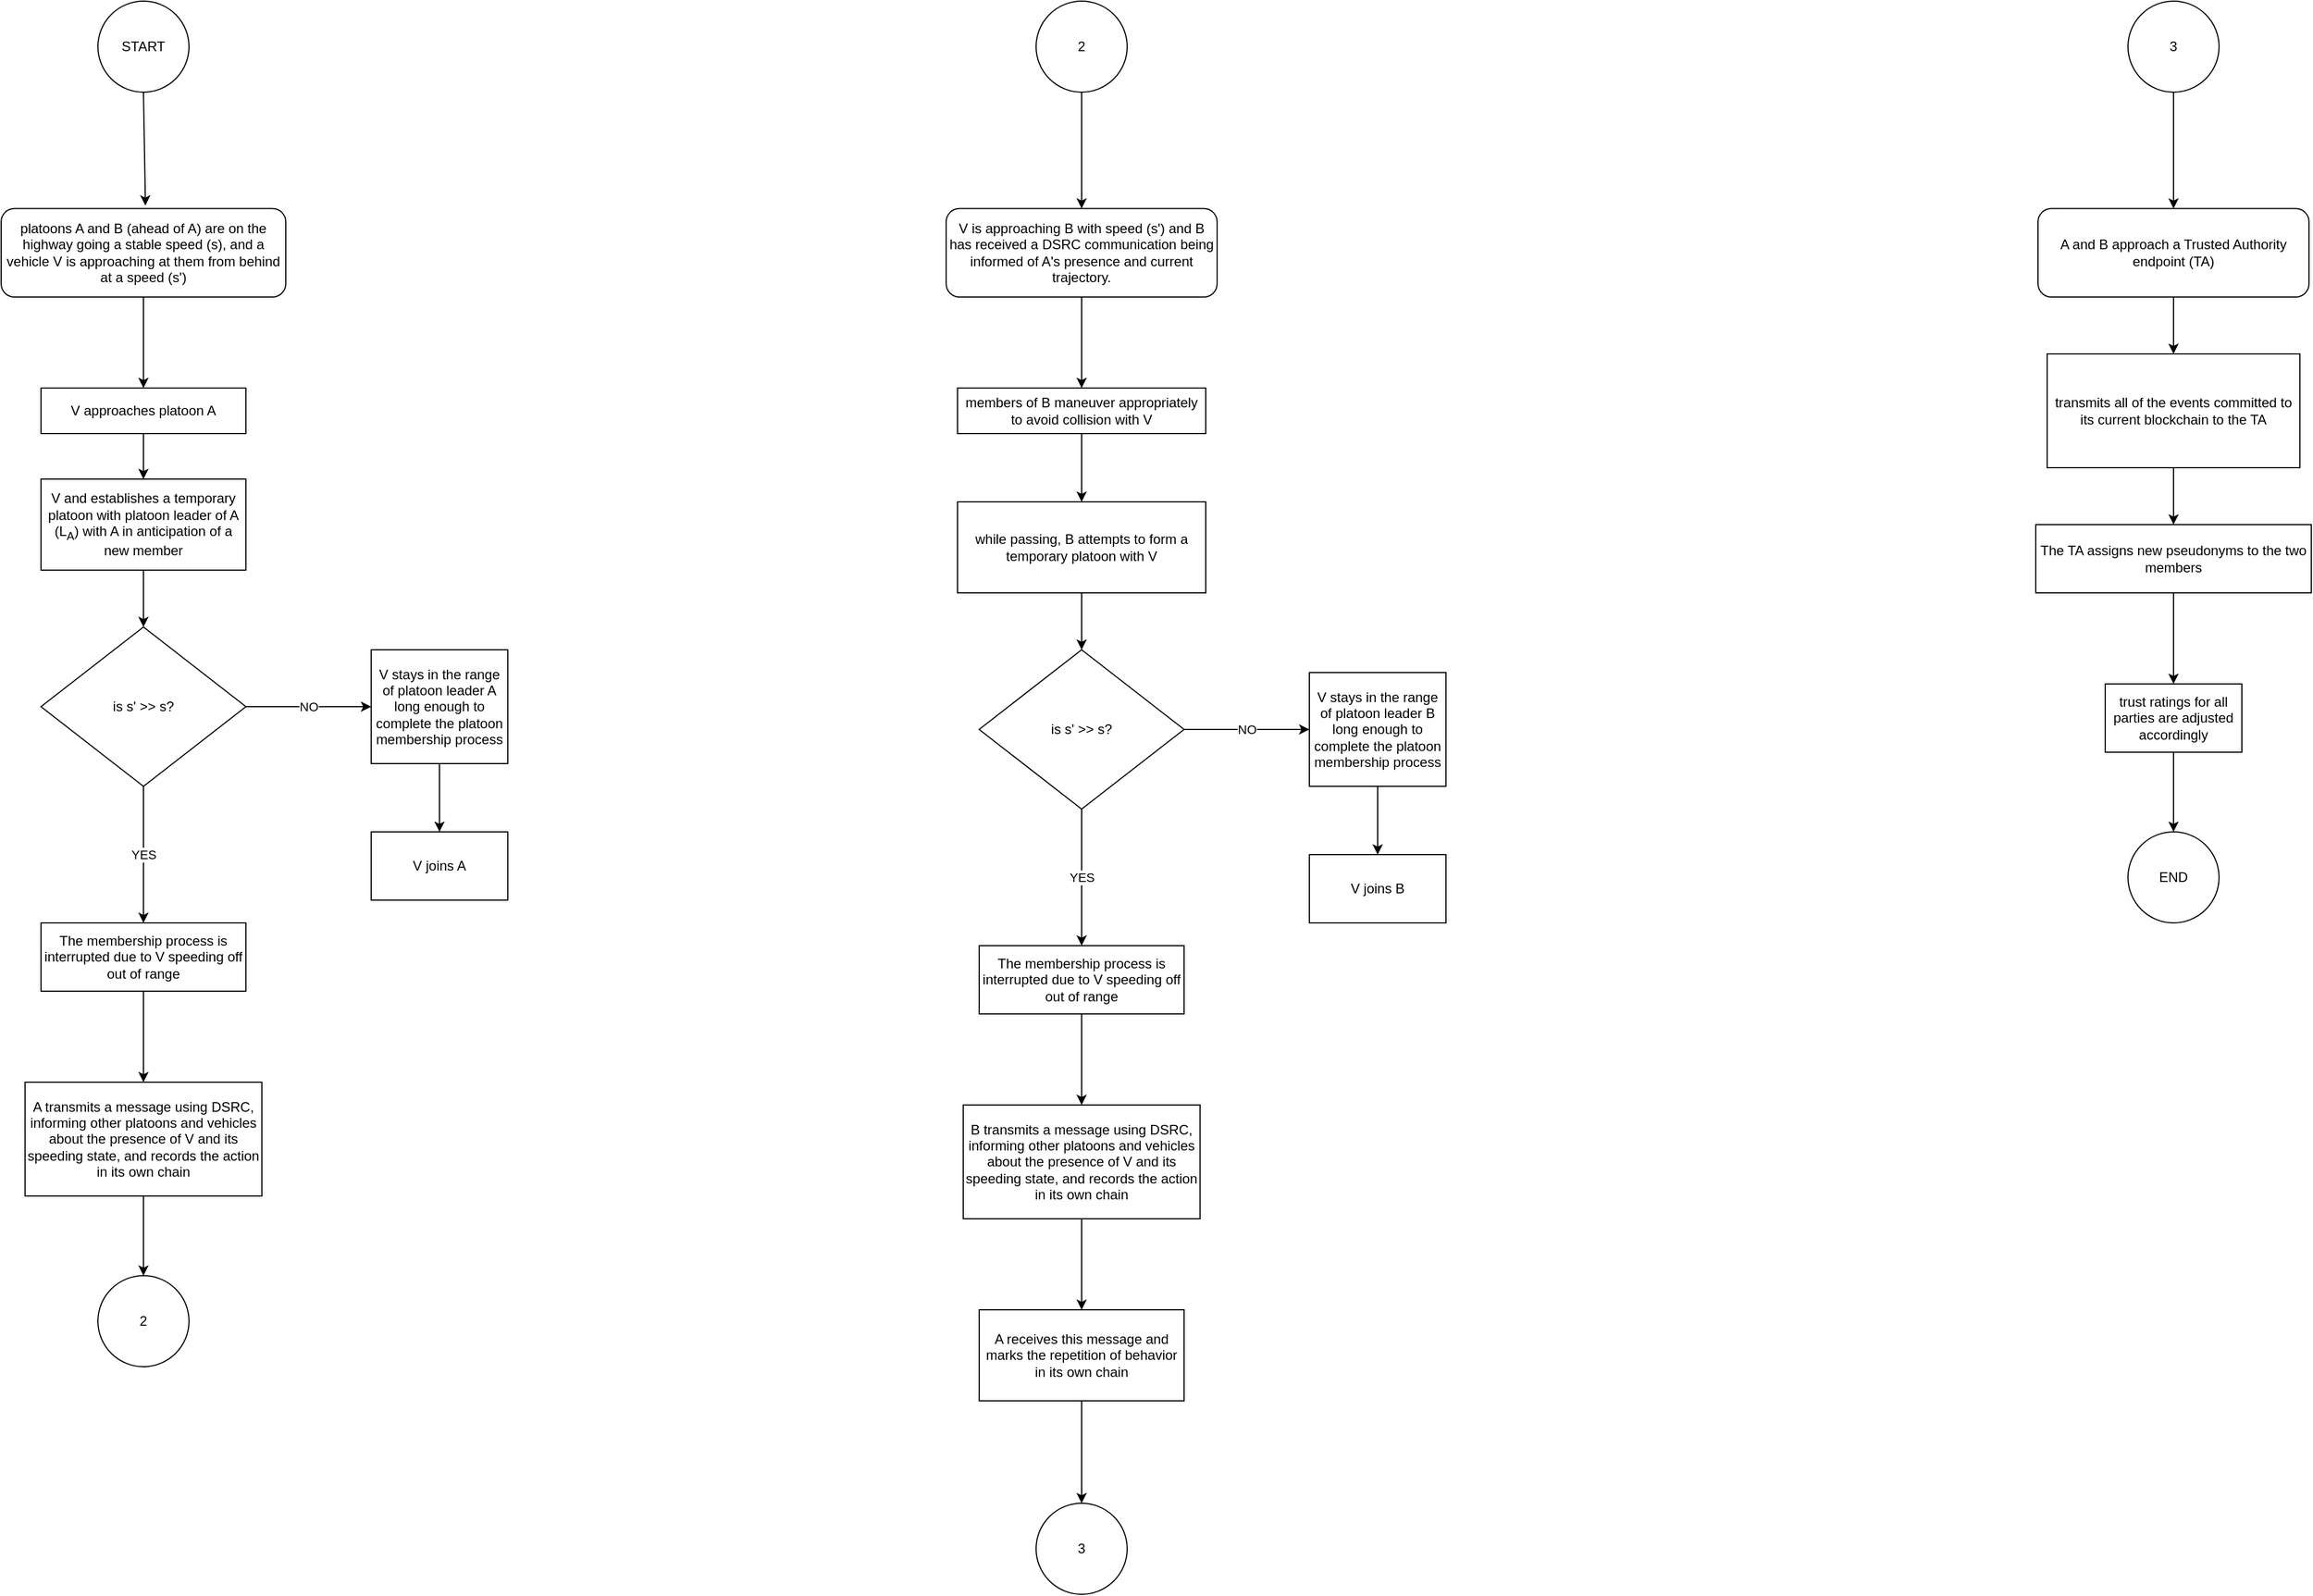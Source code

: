 <mxfile version="23.0.2" type="device">
  <diagram id="C5RBs43oDa-KdzZeNtuy" name="Page-1">
    <mxGraphModel dx="3185" dy="2942" grid="1" gridSize="10" guides="1" tooltips="1" connect="1" arrows="1" fold="1" page="1" pageScale="1" pageWidth="827" pageHeight="1169" math="0" shadow="0">
      <root>
        <mxCell id="WIyWlLk6GJQsqaUBKTNV-0" />
        <mxCell id="WIyWlLk6GJQsqaUBKTNV-1" parent="WIyWlLk6GJQsqaUBKTNV-0" />
        <mxCell id="mTWh2Is8anzTjaVcfyPL-7" value="" style="edgeStyle=orthogonalEdgeStyle;rounded=0;orthogonalLoop=1;jettySize=auto;html=1;entryX=0.5;entryY=0;entryDx=0;entryDy=0;" edge="1" parent="WIyWlLk6GJQsqaUBKTNV-1" source="WIyWlLk6GJQsqaUBKTNV-3" target="mTWh2Is8anzTjaVcfyPL-8">
          <mxGeometry relative="1" as="geometry">
            <mxPoint x="316" y="-157.73" as="targetPoint" />
          </mxGeometry>
        </mxCell>
        <mxCell id="WIyWlLk6GJQsqaUBKTNV-3" value="platoons A and B (ahead of A) are on the highway going a stable speed (s), and a vehicle V is approaching at them from behind at a speed (s&#39;) " style="rounded=1;whiteSpace=wrap;html=1;fontSize=12;glass=0;strokeWidth=1;shadow=0;" parent="WIyWlLk6GJQsqaUBKTNV-1" vertex="1">
          <mxGeometry x="191" y="-327.73" width="250" height="77.73" as="geometry" />
        </mxCell>
        <mxCell id="mTWh2Is8anzTjaVcfyPL-10" value="" style="edgeStyle=orthogonalEdgeStyle;rounded=0;orthogonalLoop=1;jettySize=auto;html=1;" edge="1" parent="WIyWlLk6GJQsqaUBKTNV-1" source="mTWh2Is8anzTjaVcfyPL-8" target="mTWh2Is8anzTjaVcfyPL-9">
          <mxGeometry relative="1" as="geometry" />
        </mxCell>
        <mxCell id="mTWh2Is8anzTjaVcfyPL-8" value="V approaches platoon A" style="rounded=0;whiteSpace=wrap;html=1;" vertex="1" parent="WIyWlLk6GJQsqaUBKTNV-1">
          <mxGeometry x="226" y="-170" width="180" height="40" as="geometry" />
        </mxCell>
        <mxCell id="mTWh2Is8anzTjaVcfyPL-9" value="V and establishes a temporary platoon with platoon leader of A (L&lt;sub&gt;A&lt;/sub&gt;) with A in anticipation of a new member " style="whiteSpace=wrap;html=1;rounded=0;" vertex="1" parent="WIyWlLk6GJQsqaUBKTNV-1">
          <mxGeometry x="226" y="-90" width="180" height="80" as="geometry" />
        </mxCell>
        <mxCell id="mTWh2Is8anzTjaVcfyPL-15" value="" style="edgeStyle=orthogonalEdgeStyle;rounded=0;orthogonalLoop=1;jettySize=auto;html=1;" edge="1" parent="WIyWlLk6GJQsqaUBKTNV-1" source="mTWh2Is8anzTjaVcfyPL-11" target="mTWh2Is8anzTjaVcfyPL-14">
          <mxGeometry relative="1" as="geometry" />
        </mxCell>
        <mxCell id="mTWh2Is8anzTjaVcfyPL-11" value="V and establishes a temporary platoon with platoon leader of A (L&lt;sub&gt;A&lt;/sub&gt;) with A in anticipation of a new member " style="whiteSpace=wrap;html=1;rounded=0;" vertex="1" parent="WIyWlLk6GJQsqaUBKTNV-1">
          <mxGeometry x="226" y="-90" width="180" height="80" as="geometry" />
        </mxCell>
        <object label="NO" text="text1" id="mTWh2Is8anzTjaVcfyPL-21">
          <mxCell style="edgeStyle=orthogonalEdgeStyle;rounded=0;orthogonalLoop=1;jettySize=auto;html=1;" edge="1" parent="WIyWlLk6GJQsqaUBKTNV-1" source="mTWh2Is8anzTjaVcfyPL-14" target="mTWh2Is8anzTjaVcfyPL-20">
            <mxGeometry relative="1" as="geometry" />
          </mxCell>
        </object>
        <mxCell id="mTWh2Is8anzTjaVcfyPL-23" value="YES" style="edgeStyle=orthogonalEdgeStyle;rounded=0;orthogonalLoop=1;jettySize=auto;html=1;" edge="1" parent="WIyWlLk6GJQsqaUBKTNV-1" source="mTWh2Is8anzTjaVcfyPL-14" target="mTWh2Is8anzTjaVcfyPL-22">
          <mxGeometry relative="1" as="geometry" />
        </mxCell>
        <mxCell id="mTWh2Is8anzTjaVcfyPL-14" value="is s&#39; &amp;gt;&amp;gt; s?" style="rhombus;whiteSpace=wrap;html=1;rounded=0;" vertex="1" parent="WIyWlLk6GJQsqaUBKTNV-1">
          <mxGeometry x="226" y="40" width="180" height="140" as="geometry" />
        </mxCell>
        <mxCell id="mTWh2Is8anzTjaVcfyPL-25" value="" style="edgeStyle=orthogonalEdgeStyle;rounded=0;orthogonalLoop=1;jettySize=auto;html=1;" edge="1" parent="WIyWlLk6GJQsqaUBKTNV-1" source="mTWh2Is8anzTjaVcfyPL-20" target="mTWh2Is8anzTjaVcfyPL-24">
          <mxGeometry relative="1" as="geometry" />
        </mxCell>
        <mxCell id="mTWh2Is8anzTjaVcfyPL-20" value="V stays in the range of platoon leader A long enough to complete the platoon membership process" style="whiteSpace=wrap;html=1;rounded=0;" vertex="1" parent="WIyWlLk6GJQsqaUBKTNV-1">
          <mxGeometry x="516" y="60" width="120" height="100" as="geometry" />
        </mxCell>
        <mxCell id="mTWh2Is8anzTjaVcfyPL-27" value="" style="edgeStyle=orthogonalEdgeStyle;rounded=0;orthogonalLoop=1;jettySize=auto;html=1;" edge="1" parent="WIyWlLk6GJQsqaUBKTNV-1" source="mTWh2Is8anzTjaVcfyPL-22" target="mTWh2Is8anzTjaVcfyPL-26">
          <mxGeometry relative="1" as="geometry" />
        </mxCell>
        <mxCell id="mTWh2Is8anzTjaVcfyPL-22" value="The membership process is interrupted due to V speeding off out of range " style="whiteSpace=wrap;html=1;rounded=0;perimeterSpacing=0;gradientColor=none;" vertex="1" parent="WIyWlLk6GJQsqaUBKTNV-1">
          <mxGeometry x="226" y="300" width="180" height="60" as="geometry" />
        </mxCell>
        <mxCell id="mTWh2Is8anzTjaVcfyPL-24" value="V joins A" style="whiteSpace=wrap;html=1;rounded=0;" vertex="1" parent="WIyWlLk6GJQsqaUBKTNV-1">
          <mxGeometry x="516" y="220" width="120" height="60" as="geometry" />
        </mxCell>
        <mxCell id="mTWh2Is8anzTjaVcfyPL-29" value="" style="edgeStyle=orthogonalEdgeStyle;rounded=0;orthogonalLoop=1;jettySize=auto;html=1;" edge="1" parent="WIyWlLk6GJQsqaUBKTNV-1" source="mTWh2Is8anzTjaVcfyPL-26" target="mTWh2Is8anzTjaVcfyPL-28">
          <mxGeometry relative="1" as="geometry" />
        </mxCell>
        <mxCell id="mTWh2Is8anzTjaVcfyPL-26" value="A transmits a message using DSRC, informing other platoons and vehicles about the presence of V and its speeding state, and records the action in its own chain" style="whiteSpace=wrap;html=1;rounded=0;" vertex="1" parent="WIyWlLk6GJQsqaUBKTNV-1">
          <mxGeometry x="212" y="440" width="208" height="100" as="geometry" />
        </mxCell>
        <mxCell id="mTWh2Is8anzTjaVcfyPL-28" value="2" style="ellipse;whiteSpace=wrap;html=1;rounded=0;" vertex="1" parent="WIyWlLk6GJQsqaUBKTNV-1">
          <mxGeometry x="276" y="610" width="80" height="80" as="geometry" />
        </mxCell>
        <mxCell id="mTWh2Is8anzTjaVcfyPL-30" value="START" style="ellipse;whiteSpace=wrap;html=1;aspect=fixed;" vertex="1" parent="WIyWlLk6GJQsqaUBKTNV-1">
          <mxGeometry x="276" y="-510" width="80" height="80" as="geometry" />
        </mxCell>
        <mxCell id="mTWh2Is8anzTjaVcfyPL-31" value="" style="endArrow=classic;html=1;rounded=0;exitX=0.5;exitY=1;exitDx=0;exitDy=0;entryX=0.507;entryY=-0.034;entryDx=0;entryDy=0;entryPerimeter=0;" edge="1" parent="WIyWlLk6GJQsqaUBKTNV-1" source="mTWh2Is8anzTjaVcfyPL-30" target="WIyWlLk6GJQsqaUBKTNV-3">
          <mxGeometry width="50" height="50" relative="1" as="geometry">
            <mxPoint x="326" y="-310" as="sourcePoint" />
            <mxPoint x="376" y="-360" as="targetPoint" />
          </mxGeometry>
        </mxCell>
        <mxCell id="mTWh2Is8anzTjaVcfyPL-32" value="2" style="ellipse;whiteSpace=wrap;html=1;aspect=fixed;" vertex="1" parent="WIyWlLk6GJQsqaUBKTNV-1">
          <mxGeometry x="1100" y="-510" width="80" height="80" as="geometry" />
        </mxCell>
        <mxCell id="mTWh2Is8anzTjaVcfyPL-33" value="V is approaching B with speed (s&#39;) and B has received a DSRC communication being informed of A&#39;s presence and current trajectory." style="rounded=1;whiteSpace=wrap;html=1;" vertex="1" parent="WIyWlLk6GJQsqaUBKTNV-1">
          <mxGeometry x="1021" y="-327.72" width="238" height="77.72" as="geometry" />
        </mxCell>
        <mxCell id="mTWh2Is8anzTjaVcfyPL-34" value="" style="endArrow=classic;html=1;rounded=0;exitX=0.5;exitY=1;exitDx=0;exitDy=0;" edge="1" parent="WIyWlLk6GJQsqaUBKTNV-1" target="mTWh2Is8anzTjaVcfyPL-33">
          <mxGeometry width="50" height="50" relative="1" as="geometry">
            <mxPoint x="1140" y="-430" as="sourcePoint" />
            <mxPoint x="1139" y="-320" as="targetPoint" />
          </mxGeometry>
        </mxCell>
        <mxCell id="mTWh2Is8anzTjaVcfyPL-43" value="" style="edgeStyle=orthogonalEdgeStyle;rounded=0;orthogonalLoop=1;jettySize=auto;html=1;" edge="1" parent="WIyWlLk6GJQsqaUBKTNV-1" source="mTWh2Is8anzTjaVcfyPL-40" target="mTWh2Is8anzTjaVcfyPL-42">
          <mxGeometry relative="1" as="geometry" />
        </mxCell>
        <mxCell id="mTWh2Is8anzTjaVcfyPL-40" value="members of B maneuver appropriately to avoid collision with V" style="rounded=0;whiteSpace=wrap;html=1;" vertex="1" parent="WIyWlLk6GJQsqaUBKTNV-1">
          <mxGeometry x="1031" y="-170" width="218" height="40" as="geometry" />
        </mxCell>
        <mxCell id="mTWh2Is8anzTjaVcfyPL-41" value="" style="endArrow=classic;html=1;rounded=0;exitX=0.5;exitY=1;exitDx=0;exitDy=0;entryX=0.5;entryY=0;entryDx=0;entryDy=0;" edge="1" parent="WIyWlLk6GJQsqaUBKTNV-1" source="mTWh2Is8anzTjaVcfyPL-33" target="mTWh2Is8anzTjaVcfyPL-40">
          <mxGeometry width="50" height="50" relative="1" as="geometry">
            <mxPoint x="1059" y="-170" as="sourcePoint" />
            <mxPoint x="1109" y="-220" as="targetPoint" />
          </mxGeometry>
        </mxCell>
        <mxCell id="mTWh2Is8anzTjaVcfyPL-42" value="while passing, B attempts to form a temporary platoon with V" style="whiteSpace=wrap;html=1;rounded=0;" vertex="1" parent="WIyWlLk6GJQsqaUBKTNV-1">
          <mxGeometry x="1031" y="-70" width="218" height="80" as="geometry" />
        </mxCell>
        <object label="NO" text="text1" id="mTWh2Is8anzTjaVcfyPL-45">
          <mxCell style="edgeStyle=orthogonalEdgeStyle;rounded=0;orthogonalLoop=1;jettySize=auto;html=1;" edge="1" source="mTWh2Is8anzTjaVcfyPL-47" target="mTWh2Is8anzTjaVcfyPL-49" parent="WIyWlLk6GJQsqaUBKTNV-1">
            <mxGeometry relative="1" as="geometry" />
          </mxCell>
        </object>
        <mxCell id="mTWh2Is8anzTjaVcfyPL-46" value="YES" style="edgeStyle=orthogonalEdgeStyle;rounded=0;orthogonalLoop=1;jettySize=auto;html=1;" edge="1" source="mTWh2Is8anzTjaVcfyPL-47" target="mTWh2Is8anzTjaVcfyPL-51" parent="WIyWlLk6GJQsqaUBKTNV-1">
          <mxGeometry relative="1" as="geometry" />
        </mxCell>
        <mxCell id="mTWh2Is8anzTjaVcfyPL-47" value="is s&#39; &amp;gt;&amp;gt; s?" style="rhombus;whiteSpace=wrap;html=1;rounded=0;" vertex="1" parent="WIyWlLk6GJQsqaUBKTNV-1">
          <mxGeometry x="1050" y="60" width="180" height="140" as="geometry" />
        </mxCell>
        <mxCell id="mTWh2Is8anzTjaVcfyPL-48" value="" style="edgeStyle=orthogonalEdgeStyle;rounded=0;orthogonalLoop=1;jettySize=auto;html=1;" edge="1" source="mTWh2Is8anzTjaVcfyPL-49" target="mTWh2Is8anzTjaVcfyPL-52" parent="WIyWlLk6GJQsqaUBKTNV-1">
          <mxGeometry relative="1" as="geometry" />
        </mxCell>
        <mxCell id="mTWh2Is8anzTjaVcfyPL-49" value="V stays in the range of platoon leader B long enough to complete the platoon membership process" style="whiteSpace=wrap;html=1;rounded=0;" vertex="1" parent="WIyWlLk6GJQsqaUBKTNV-1">
          <mxGeometry x="1340" y="80" width="120" height="100" as="geometry" />
        </mxCell>
        <mxCell id="mTWh2Is8anzTjaVcfyPL-50" value="" style="edgeStyle=orthogonalEdgeStyle;rounded=0;orthogonalLoop=1;jettySize=auto;html=1;" edge="1" source="mTWh2Is8anzTjaVcfyPL-51" target="mTWh2Is8anzTjaVcfyPL-54" parent="WIyWlLk6GJQsqaUBKTNV-1">
          <mxGeometry relative="1" as="geometry" />
        </mxCell>
        <mxCell id="mTWh2Is8anzTjaVcfyPL-51" value="The membership process is interrupted due to V speeding off out of range " style="whiteSpace=wrap;html=1;rounded=0;perimeterSpacing=0;gradientColor=none;" vertex="1" parent="WIyWlLk6GJQsqaUBKTNV-1">
          <mxGeometry x="1050" y="320" width="180" height="60" as="geometry" />
        </mxCell>
        <mxCell id="mTWh2Is8anzTjaVcfyPL-52" value="V joins B" style="whiteSpace=wrap;html=1;rounded=0;" vertex="1" parent="WIyWlLk6GJQsqaUBKTNV-1">
          <mxGeometry x="1340" y="240" width="120" height="60" as="geometry" />
        </mxCell>
        <mxCell id="mTWh2Is8anzTjaVcfyPL-53" value="" style="edgeStyle=orthogonalEdgeStyle;rounded=0;orthogonalLoop=1;jettySize=auto;html=1;entryX=0.5;entryY=0;entryDx=0;entryDy=0;" edge="1" source="mTWh2Is8anzTjaVcfyPL-54" target="mTWh2Is8anzTjaVcfyPL-65" parent="WIyWlLk6GJQsqaUBKTNV-1">
          <mxGeometry relative="1" as="geometry">
            <mxPoint x="1140" y="620" as="targetPoint" />
          </mxGeometry>
        </mxCell>
        <mxCell id="mTWh2Is8anzTjaVcfyPL-54" value="B transmits a message using DSRC, informing other platoons and vehicles about the presence of V and its speeding state, and records the action in its own chain" style="whiteSpace=wrap;html=1;rounded=0;" vertex="1" parent="WIyWlLk6GJQsqaUBKTNV-1">
          <mxGeometry x="1036" y="460" width="208" height="100" as="geometry" />
        </mxCell>
        <mxCell id="mTWh2Is8anzTjaVcfyPL-55" value="&lt;div&gt;3&lt;/div&gt;" style="ellipse;whiteSpace=wrap;html=1;rounded=0;" vertex="1" parent="WIyWlLk6GJQsqaUBKTNV-1">
          <mxGeometry x="1100" y="810" width="80" height="80" as="geometry" />
        </mxCell>
        <mxCell id="mTWh2Is8anzTjaVcfyPL-56" value="" style="endArrow=classic;html=1;rounded=0;exitX=0.5;exitY=1;exitDx=0;exitDy=0;entryX=0.5;entryY=0;entryDx=0;entryDy=0;" edge="1" parent="WIyWlLk6GJQsqaUBKTNV-1" source="mTWh2Is8anzTjaVcfyPL-42" target="mTWh2Is8anzTjaVcfyPL-47">
          <mxGeometry width="50" height="50" relative="1" as="geometry">
            <mxPoint x="1136" y="30" as="sourcePoint" />
            <mxPoint x="1186" y="-20" as="targetPoint" />
          </mxGeometry>
        </mxCell>
        <mxCell id="mTWh2Is8anzTjaVcfyPL-57" value="3" style="ellipse;whiteSpace=wrap;html=1;aspect=fixed;" vertex="1" parent="WIyWlLk6GJQsqaUBKTNV-1">
          <mxGeometry x="2059" y="-510" width="80" height="80" as="geometry" />
        </mxCell>
        <mxCell id="mTWh2Is8anzTjaVcfyPL-61" value="" style="edgeStyle=orthogonalEdgeStyle;rounded=0;orthogonalLoop=1;jettySize=auto;html=1;entryX=0.5;entryY=0;entryDx=0;entryDy=0;" edge="1" parent="WIyWlLk6GJQsqaUBKTNV-1" source="mTWh2Is8anzTjaVcfyPL-58" target="mTWh2Is8anzTjaVcfyPL-62">
          <mxGeometry relative="1" as="geometry">
            <mxPoint x="2099" y="-160" as="targetPoint" />
          </mxGeometry>
        </mxCell>
        <mxCell id="mTWh2Is8anzTjaVcfyPL-58" value="A and B approach a Trusted Authority endpoint (TA)" style="rounded=1;whiteSpace=wrap;html=1;" vertex="1" parent="WIyWlLk6GJQsqaUBKTNV-1">
          <mxGeometry x="1980" y="-327.72" width="238" height="77.72" as="geometry" />
        </mxCell>
        <mxCell id="mTWh2Is8anzTjaVcfyPL-59" value="" style="endArrow=classic;html=1;rounded=0;exitX=0.5;exitY=1;exitDx=0;exitDy=0;" edge="1" target="mTWh2Is8anzTjaVcfyPL-58" parent="WIyWlLk6GJQsqaUBKTNV-1">
          <mxGeometry width="50" height="50" relative="1" as="geometry">
            <mxPoint x="2099" y="-430" as="sourcePoint" />
            <mxPoint x="2098" y="-320" as="targetPoint" />
          </mxGeometry>
        </mxCell>
        <mxCell id="mTWh2Is8anzTjaVcfyPL-64" value="" style="edgeStyle=orthogonalEdgeStyle;rounded=0;orthogonalLoop=1;jettySize=auto;html=1;" edge="1" parent="WIyWlLk6GJQsqaUBKTNV-1" source="mTWh2Is8anzTjaVcfyPL-62" target="mTWh2Is8anzTjaVcfyPL-63">
          <mxGeometry relative="1" as="geometry" />
        </mxCell>
        <mxCell id="mTWh2Is8anzTjaVcfyPL-62" value="transmits all of the events committed to its current blockchain to the TA" style="rounded=0;whiteSpace=wrap;html=1;" vertex="1" parent="WIyWlLk6GJQsqaUBKTNV-1">
          <mxGeometry x="1988" y="-200" width="222" height="100" as="geometry" />
        </mxCell>
        <mxCell id="mTWh2Is8anzTjaVcfyPL-68" value="" style="edgeStyle=orthogonalEdgeStyle;rounded=0;orthogonalLoop=1;jettySize=auto;html=1;" edge="1" parent="WIyWlLk6GJQsqaUBKTNV-1" source="mTWh2Is8anzTjaVcfyPL-63" target="mTWh2Is8anzTjaVcfyPL-67">
          <mxGeometry relative="1" as="geometry" />
        </mxCell>
        <mxCell id="mTWh2Is8anzTjaVcfyPL-63" value="The TA assigns new pseudonyms to the two members" style="whiteSpace=wrap;html=1;rounded=0;" vertex="1" parent="WIyWlLk6GJQsqaUBKTNV-1">
          <mxGeometry x="1978" y="-50" width="242" height="60" as="geometry" />
        </mxCell>
        <mxCell id="mTWh2Is8anzTjaVcfyPL-65" value="A receives this message and marks the repetition of behavior in its own chain" style="rounded=0;whiteSpace=wrap;html=1;" vertex="1" parent="WIyWlLk6GJQsqaUBKTNV-1">
          <mxGeometry x="1050" y="640" width="180" height="80" as="geometry" />
        </mxCell>
        <mxCell id="mTWh2Is8anzTjaVcfyPL-66" value="" style="endArrow=classic;html=1;rounded=0;exitX=0.5;exitY=1;exitDx=0;exitDy=0;entryX=0.5;entryY=0;entryDx=0;entryDy=0;" edge="1" parent="WIyWlLk6GJQsqaUBKTNV-1" source="mTWh2Is8anzTjaVcfyPL-65" target="mTWh2Is8anzTjaVcfyPL-55">
          <mxGeometry width="50" height="50" relative="1" as="geometry">
            <mxPoint x="1180" y="810" as="sourcePoint" />
            <mxPoint x="1230" y="760" as="targetPoint" />
          </mxGeometry>
        </mxCell>
        <mxCell id="mTWh2Is8anzTjaVcfyPL-70" value="" style="edgeStyle=orthogonalEdgeStyle;rounded=0;orthogonalLoop=1;jettySize=auto;html=1;" edge="1" parent="WIyWlLk6GJQsqaUBKTNV-1" source="mTWh2Is8anzTjaVcfyPL-67" target="mTWh2Is8anzTjaVcfyPL-69">
          <mxGeometry relative="1" as="geometry" />
        </mxCell>
        <mxCell id="mTWh2Is8anzTjaVcfyPL-67" value="trust ratings for all parties are adjusted accordingly" style="whiteSpace=wrap;html=1;rounded=0;" vertex="1" parent="WIyWlLk6GJQsqaUBKTNV-1">
          <mxGeometry x="2039" y="90" width="120" height="60" as="geometry" />
        </mxCell>
        <mxCell id="mTWh2Is8anzTjaVcfyPL-69" value="END" style="ellipse;whiteSpace=wrap;html=1;rounded=0;" vertex="1" parent="WIyWlLk6GJQsqaUBKTNV-1">
          <mxGeometry x="2059" y="220" width="80" height="80" as="geometry" />
        </mxCell>
      </root>
    </mxGraphModel>
  </diagram>
</mxfile>
